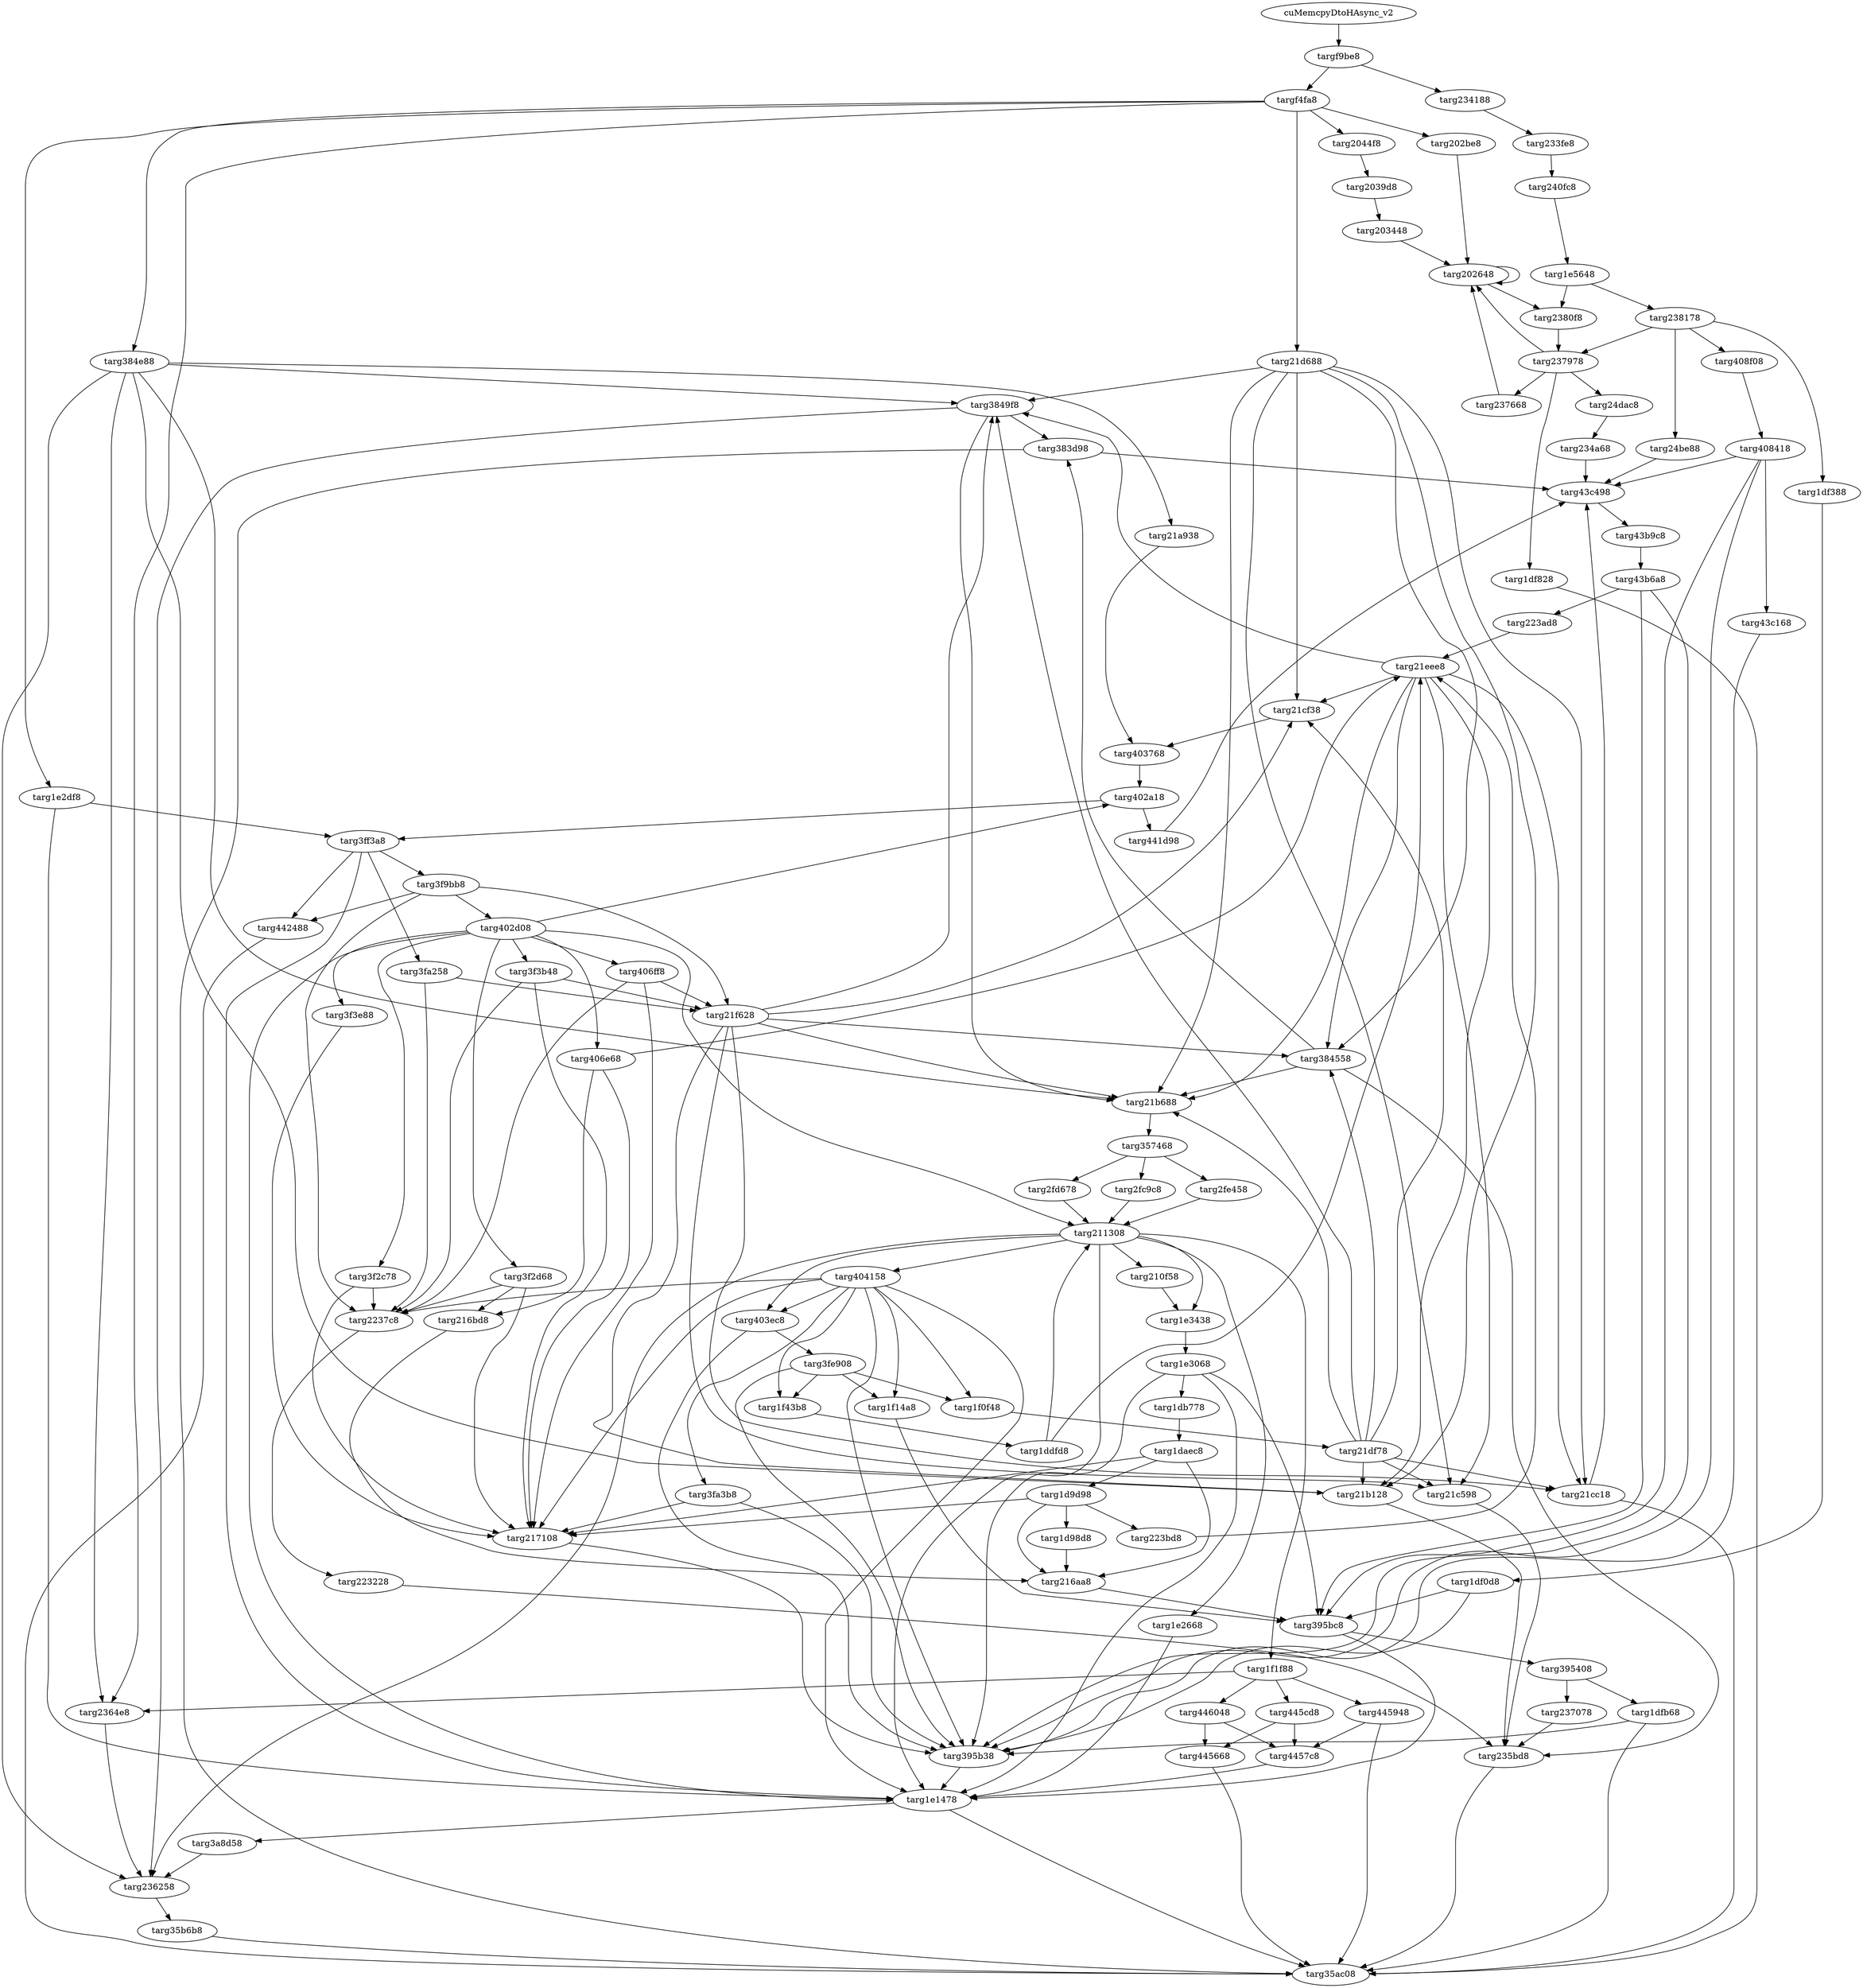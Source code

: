digraph cuMemcpyDtoHAsync_v2_straight {
cuMemcpyDtoHAsync_v2 [pos="0,0"];
cuMemcpyDtoHAsync_v2 -> targf9be8;
targ384e88 -> targ2364e8;
targf4fa8 -> targ2364e8;
targ1f1f88 -> targ2364e8;
targ2039d8 -> targ203448;
targ1e5648 -> targ238178;
targ403ec8 -> targ3fe908;
targ404158 -> targ1f43b8;
targ3fe908 -> targ1f43b8;
targ1f43b8 -> targ1ddfd8;
targ43c498 -> targ43b9c8;
targ21df78 -> targ21cc18;
targ21f628 -> targ21cc18;
targ21eee8 -> targ21cc18;
targ21d688 -> targ21cc18;
targ402a18 -> targ3ff3a8;
targ1e2df8 -> targ3ff3a8;
targ3a8d58 -> targ236258;
targ384e88 -> targ236258;
targ3849f8 -> targ236258;
targ2364e8 -> targ236258;
targ211308 -> targ236258;
targf9be8 -> targ234188;
targ383d98 -> targ43c498;
targ234a68 -> targ43c498;
targ21cc18 -> targ43c498;
targ24be88 -> targ43c498;
targ441d98 -> targ43c498;
targ408418 -> targ43c498;
targ35b6b8 -> targ35ac08;
targ383d98 -> targ35ac08;
targ1df828 -> targ35ac08;
targ1e1478 -> targ35ac08;
targ21cc18 -> targ35ac08;
targ445948 -> targ35ac08;
targ442488 -> targ35ac08;
targ235bd8 -> targ35ac08;
targ1dfb68 -> targ35ac08;
targ445668 -> targ35ac08;
targ21df78 -> targ21c598;
targ21f628 -> targ21c598;
targ21eee8 -> targ21c598;
targ21d688 -> targ21c598;
targ3ff3a8 -> targ3f9bb8;
targf4fa8 -> targ1e2df8;
targ211308 -> targ1e2668;
targ43b6a8 -> targ223ad8;
targ402d08 -> targ406ff8;
targ1d9d98 -> targ1d98d8;
targ1e3068 -> targ1db778;
targf9be8 -> targf4fa8;
targ445cd8 -> targ445668;
targ446048 -> targ445668;
targ24dac8 -> targ234a68;
targ1f1f88 -> targ445948;
targ1daec8 -> targ217108;
targ3f3e88 -> targ217108;
targ406e68 -> targ217108;
targ406ff8 -> targ217108;
targ3f2c78 -> targ217108;
targ1d9d98 -> targ217108;
targ404158 -> targ217108;
targ3f2d68 -> targ217108;
targ3f3b48 -> targ217108;
targ3fa3b8 -> targ217108;
targ406ff8 -> targ21f628;
targ3f9bb8 -> targ21f628;
targ3f3b48 -> targ21f628;
targ3fa258 -> targ21f628;
targ237978 -> targ24dac8;
targf4fa8 -> targ202be8;
targ403ec8 -> targ395b38;
targ1df0d8 -> targ395b38;
targ43b6a8 -> targ395b38;
targ43c168 -> targ395b38;
targ3fe908 -> targ395b38;
targ217108 -> targ395b38;
targ1e3068 -> targ395b38;
targ404158 -> targ395b38;
targ408418 -> targ395b38;
targ1dfb68 -> targ395b38;
targ3fa3b8 -> targ395b38;
targ395bc8 -> targ395408;
targ21df78 -> targ21b128;
targ21f628 -> targ21b128;
targ21eee8 -> targ21b128;
targ384e88 -> targ21b128;
targ21d688 -> targ21b128;
targ1d9d98 -> targ223bd8;
targ384e88 -> targ21b688;
targ21eee8 -> targ21b688;
targ3849f8 -> targ21b688;
targ21d688 -> targ21b688;
targ21df78 -> targ21b688;
targ384558 -> targ21b688;
targ21f628 -> targ21b688;
targf4fa8 -> targ21d688;
targ21df78 -> targ384558;
targ21f628 -> targ384558;
targ21eee8 -> targ384558;
targ21d688 -> targ384558;
targ202648 -> targ202648;
targ203448 -> targ202648;
targ202be8 -> targ202648;
targ237978 -> targ202648;
targ237668 -> targ202648;
targ404158 -> targ3fa3b8;
targ1e1478 -> targ3a8d58;
targ404158 -> targ403ec8;
targ211308 -> targ403ec8;
targ404158 -> targ1f14a8;
targ3fe908 -> targ1f14a8;
targ408418 -> targ43c168;
targ1f1f88 -> targ445cd8;
targ234188 -> targ233fe8;
targ402a18 -> targ441d98;
targ21df78 -> targ21cf38;
targ21f628 -> targ21cf38;
targ21eee8 -> targ21cf38;
targ21d688 -> targ21cf38;
targ238178 -> targ408f08;
targ21a938 -> targ403768;
targ21cf38 -> targ403768;
targ233fe8 -> targ240fc8;
targ21b688 -> targ357468;
targ402d08 -> targ406e68;
targ357468 -> targ2fc9c8;
targ3f9bb8 -> targ442488;
targ3ff3a8 -> targ442488;
targ3f9bb8 -> targ402d08;
targ402d08 -> targ3f2d68;
targ237978 -> targ237668;
targ3f9bb8 -> targ2237c8;
targ3f2c78 -> targ2237c8;
targ3fa258 -> targ2237c8;
targ406ff8 -> targ2237c8;
targ404158 -> targ2237c8;
targ3f2d68 -> targ2237c8;
targ3f3b48 -> targ2237c8;
targ3ff3a8 -> targ3fa258;
targ2380f8 -> targ237978;
targ238178 -> targ237978;
targ1e3438 -> targ1e3068;
targ240fc8 -> targ1e5648;
targ237978 -> targ1df828;
targ202648 -> targ2380f8;
targ1e5648 -> targ2380f8;
targ404158 -> targ1f0f48;
targ3fe908 -> targ1f0f48;
targ402d08 -> targ3f3b48;
targ395408 -> targ1dfb68;
targ1f0f48 -> targ21df78;
targ357468 -> targ2fe458;
targ211308 -> targ404158;
targ211308 -> targ210f58;
targ1db778 -> targ1daec8;
targ238178 -> targ1df388;
targ1e2df8 -> targ1e1478;
targ1e2668 -> targ1e1478;
targ395bc8 -> targ1e1478;
targ3ff3a8 -> targ1e1478;
targ4457c8 -> targ1e1478;
targ395b38 -> targ1e1478;
targ1e3068 -> targ1e1478;
targ404158 -> targ1e1478;
targ402d08 -> targ1e1478;
targ211308 -> targ1e1478;
targ384e88 -> targ21a938;
targ395408 -> targ237078;
targ408f08 -> targ408418;
targ236258 -> targ35b6b8;
targ1d9d98 -> targ216aa8;
targ1daec8 -> targ216aa8;
targ1d98d8 -> targ216aa8;
targ216bd8 -> targ216aa8;
targ1f1f88 -> targ446048;
targ445948 -> targ4457c8;
targ445cd8 -> targ4457c8;
targ446048 -> targ4457c8;
targf4fa8 -> targ2044f8;
targ2044f8 -> targ2039d8;
targ21b128 -> targ235bd8;
targ237078 -> targ235bd8;
targ384558 -> targ235bd8;
targ21c598 -> targ235bd8;
targ223228 -> targ235bd8;
targ211308 -> targ1f1f88;
targ223bd8 -> targ21eee8;
targ223ad8 -> targ21eee8;
targ1ddfd8 -> targ21eee8;
targ406e68 -> targ21eee8;
targ3f2d68 -> targ216bd8;
targ406e68 -> targ216bd8;
targ216aa8 -> targ395bc8;
targ1df0d8 -> targ395bc8;
targ43b6a8 -> targ395bc8;
targ1f14a8 -> targ395bc8;
targ1e3068 -> targ395bc8;
targ408418 -> targ395bc8;
targ357468 -> targ2fd678;
targ238178 -> targ24be88;
targ43b9c8 -> targ43b6a8;
targ403768 -> targ402a18;
targ402d08 -> targ402a18;
targ402d08 -> targ3f3e88;
targ210f58 -> targ1e3438;
targ211308 -> targ1e3438;
targ21df78 -> targ3849f8;
targ21f628 -> targ3849f8;
targ21eee8 -> targ3849f8;
targ384e88 -> targ3849f8;
targ21d688 -> targ3849f8;
targ2237c8 -> targ223228;
targ2fd678 -> targ211308;
targ1ddfd8 -> targ211308;
targ402d08 -> targ211308;
targ2fe458 -> targ211308;
targ2fc9c8 -> targ211308;
targf4fa8 -> targ384e88;
targ3849f8 -> targ383d98;
targ384558 -> targ383d98;
targ1df388 -> targ1df0d8;
targ402d08 -> targ3f2c78;
targ1daec8 -> targ1d9d98;
}
